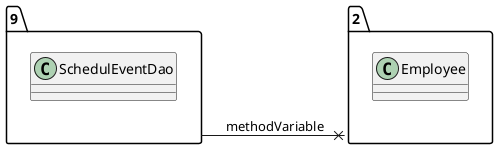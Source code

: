 @startuml 
allow_mixing
left to right direction
package "9"{
class SchedulEventDao

}
package "2"{
class Employee

}
"9" --x "2":methodVariable
@enduml